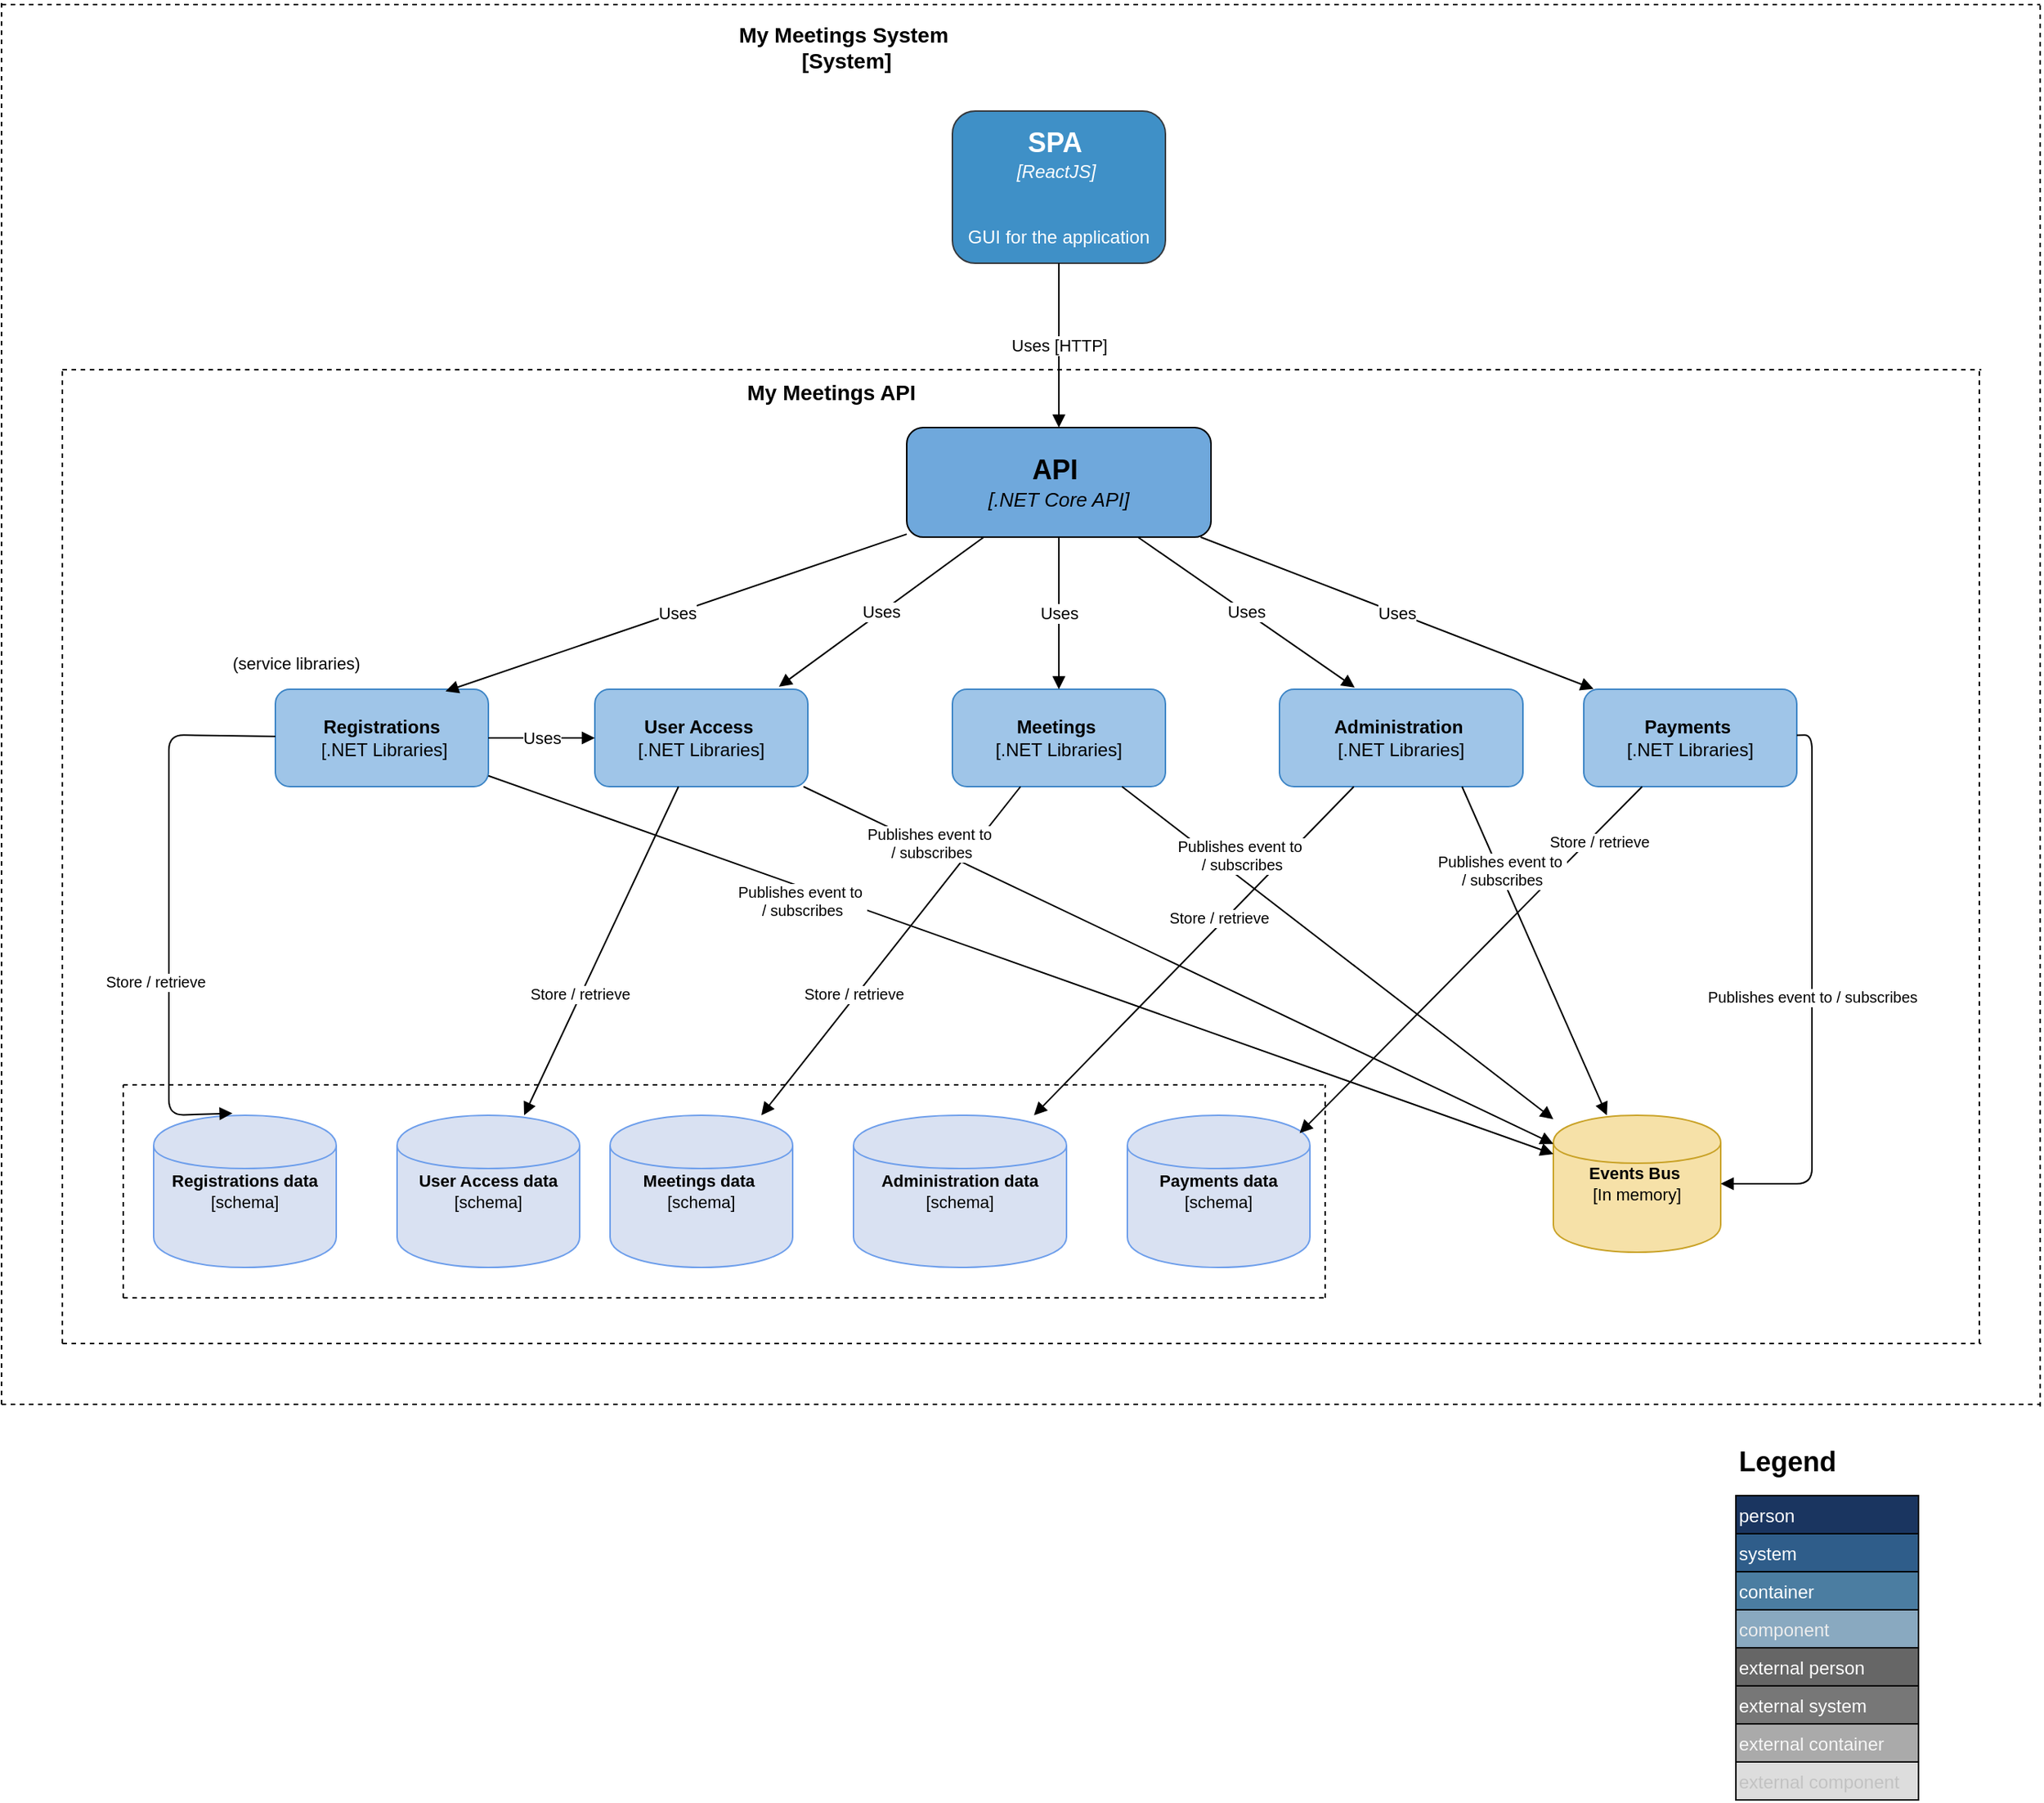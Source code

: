 <mxfile version="28.2.3">
  <diagram name="Page-1" id="48y4NVIk7CXHrmGBpPsR">
    <mxGraphModel grid="1" page="1" gridSize="10" guides="1" tooltips="1" connect="1" arrows="1" fold="1" pageScale="1" pageWidth="850" pageHeight="1100" math="0" shadow="0">
      <root>
        <mxCell id="0" />
        <mxCell id="1" parent="0" />
        <mxCell id="title" value="&lt;div&gt;My Meetings System&amp;nbsp;&lt;/div&gt;&lt;div&gt;[System]&lt;/div&gt;" style="text;html=1;fontSize=14;fontStyle=1;align=center;verticalAlign=middle;" vertex="1" parent="1">
          <mxGeometry x="440" y="90" width="310" height="36" as="geometry" />
        </mxCell>
        <mxCell id="api_sub" value="&lt;font style=&quot;font-size: 14px;&quot;&gt;&lt;b&gt;My Meetings API&lt;/b&gt;&lt;/font&gt;" style="text;html=1;fontSize=12;align=center;" vertex="1" parent="1">
          <mxGeometry x="450" y="320" width="270" height="38" as="geometry" />
        </mxCell>
        <mxCell id="spa" value="&lt;div&gt;&lt;font style=&quot;font-size: 18px; color: rgb(255, 255, 255);&quot;&gt;&lt;b&gt;SPA&lt;/b&gt;&amp;nbsp;&lt;/font&gt;&lt;/div&gt;&lt;div&gt;&lt;font style=&quot;color: rgb(255, 255, 255);&quot;&gt;&lt;i&gt;[ReactJS]&lt;/i&gt;&amp;nbsp;&lt;/font&gt;&lt;/div&gt;&lt;div&gt;&lt;font style=&quot;color: rgb(255, 255, 255);&quot;&gt;&lt;br&gt;&lt;/font&gt;&lt;/div&gt;&lt;div&gt;&lt;font style=&quot;color: rgb(255, 255, 255);&quot;&gt;&lt;br&gt;&lt;/font&gt;&lt;/div&gt;&lt;div&gt;&lt;font style=&quot;color: rgb(255, 255, 255);&quot;&gt;GUI for the application&lt;/font&gt;&lt;/div&gt;" style="rounded=1;whiteSpace=wrap;html=1;fillColor=light-dark(#3F90C7,#315A85);strokeColor=#36393d;fontSize=12;align=center;" vertex="1" parent="1">
          <mxGeometry x="665" y="150" width="140" height="100" as="geometry" />
        </mxCell>
        <mxCell id="api" value="&lt;div&gt;&lt;font style=&quot;color: rgb(0, 0, 0);&quot;&gt;&lt;font style=&quot;font-size: 18px;&quot;&gt;&lt;b style=&quot;&quot;&gt;API&lt;/b&gt;&lt;/font&gt;&lt;i style=&quot;&quot;&gt;&lt;font style=&quot;font-size: 18px;&quot;&gt;&lt;b&gt;&amp;nbsp;&lt;/b&gt;&lt;/font&gt;&lt;/i&gt;&lt;/font&gt;&lt;/div&gt;&lt;div&gt;&lt;i&gt;&lt;font style=&quot;color: rgb(0, 0, 0);&quot;&gt;[.NET Core API]&lt;/font&gt;&lt;/i&gt;&lt;/div&gt;" style="rounded=1;whiteSpace=wrap;html=1;fillColor=#6fa8dc;strokeColor=default;fontSize=13;fontColor=#ffffff;align=center;" vertex="1" parent="1">
          <mxGeometry x="635" y="358" width="200" height="72" as="geometry" />
        </mxCell>
        <mxCell id="m_reg" value="&lt;div&gt;&lt;b&gt;Registrations&lt;/b&gt;&lt;/div&gt;&lt;div&gt;&amp;nbsp;[.NET Libraries]&lt;/div&gt;" style="rounded=1;whiteSpace=wrap;html=1;fillColor=#9fc5e8;strokeColor=#3d85c6;fontSize=12;align=center;" vertex="1" parent="1">
          <mxGeometry x="220" y="530" width="140" height="64" as="geometry" />
        </mxCell>
        <mxCell id="m_ua" value="&lt;div&gt;&lt;b&gt;User Access&amp;nbsp;&lt;/b&gt;&lt;/div&gt;&lt;div&gt;[.NET Libraries]&lt;/div&gt;" style="rounded=1;whiteSpace=wrap;html=1;fillColor=#9fc5e8;strokeColor=#3d85c6;fontSize=12;align=center;" vertex="1" parent="1">
          <mxGeometry x="430" y="530" width="140" height="64" as="geometry" />
        </mxCell>
        <mxCell id="m_meet" value="&lt;div&gt;&lt;b&gt;Meetings&amp;nbsp;&lt;/b&gt;&lt;/div&gt;&lt;div&gt;[.NET Libraries]&lt;/div&gt;" style="rounded=1;whiteSpace=wrap;html=1;fillColor=#9fc5e8;strokeColor=#3d85c6;fontSize=12;align=center;" vertex="1" parent="1">
          <mxGeometry x="665" y="530" width="140" height="64" as="geometry" />
        </mxCell>
        <mxCell id="m_admin" value="&lt;div&gt;&lt;b&gt;Administration&amp;nbsp;&lt;/b&gt;&lt;/div&gt;&lt;div&gt;[.NET Libraries]&lt;/div&gt;" style="rounded=1;whiteSpace=wrap;html=1;fillColor=#9fc5e8;strokeColor=#3d85c6;fontSize=12;align=center;" vertex="1" parent="1">
          <mxGeometry x="880" y="530" width="160" height="64" as="geometry" />
        </mxCell>
        <mxCell id="m_pay" value="&lt;div&gt;&lt;b&gt;Payments&amp;nbsp;&lt;/b&gt;&lt;/div&gt;&lt;div&gt;[.NET Libraries]&lt;/div&gt;" style="rounded=1;whiteSpace=wrap;html=1;fillColor=#9fc5e8;strokeColor=#3d85c6;fontSize=12;align=center;" vertex="1" parent="1">
          <mxGeometry x="1080" y="530" width="140" height="64" as="geometry" />
        </mxCell>
        <mxCell id="d_reg" value="&lt;b&gt;Registrations data &lt;/b&gt;[schema]" style="shape=cylinder;whiteSpace=wrap;html=1;fillColor=#d9e1f2;strokeColor=#6d9eeb;fontSize=11;align=center;" vertex="1" parent="1">
          <mxGeometry x="140" y="810" width="120" height="100" as="geometry" />
        </mxCell>
        <mxCell id="d_ua" value="&lt;b&gt;User Access data&lt;/b&gt; [schema]" style="shape=cylinder;whiteSpace=wrap;html=1;fillColor=#d9e1f2;strokeColor=#6d9eeb;fontSize=11;align=center;" vertex="1" parent="1">
          <mxGeometry x="300" y="810" width="120" height="100" as="geometry" />
        </mxCell>
        <mxCell id="d_meet" value="&lt;div&gt;&lt;b&gt;Meetings data&lt;/b&gt;&amp;nbsp;&lt;/div&gt;&lt;div&gt;[schema]&lt;/div&gt;" style="shape=cylinder;whiteSpace=wrap;html=1;fillColor=#d9e1f2;strokeColor=#6d9eeb;fontSize=11;align=center;" vertex="1" parent="1">
          <mxGeometry x="440" y="810" width="120" height="100" as="geometry" />
        </mxCell>
        <mxCell id="d_admin" value="&lt;b&gt;Administration data &lt;/b&gt;[schema]" style="shape=cylinder;whiteSpace=wrap;html=1;fillColor=#d9e1f2;strokeColor=#6d9eeb;fontSize=11;align=center;" vertex="1" parent="1">
          <mxGeometry x="600" y="810" width="140" height="100" as="geometry" />
        </mxCell>
        <mxCell id="d_pay" value="&lt;b&gt;Payments data &lt;/b&gt;[schema]" style="shape=cylinder;whiteSpace=wrap;html=1;fillColor=#d9e1f2;strokeColor=#6d9eeb;fontSize=11;align=center;" vertex="1" parent="1">
          <mxGeometry x="780" y="810" width="120" height="100" as="geometry" />
        </mxCell>
        <mxCell id="bus" value="&lt;div&gt;&lt;b&gt;Events Bus&amp;nbsp;&lt;/b&gt;&lt;/div&gt;&lt;div&gt;[In memory]&lt;/div&gt;" style="shape=cylinder;whiteSpace=wrap;html=1;fillColor=#f6e1a8;strokeColor=#c9a227;fontSize=11;align=center;" vertex="1" parent="1">
          <mxGeometry x="1060" y="810" width="110" height="90" as="geometry" />
        </mxCell>
        <mxCell id="e_spa_api" value="Uses [HTTP]" style="endArrow=block;html=1;align=center;verticalAlign=middle;entryX=0.5;entryY=0;entryDx=0;entryDy=0;exitX=0.5;exitY=1;exitDx=0;exitDy=0;" edge="1" parent="1" source="spa" target="api">
          <mxGeometry relative="1" as="geometry">
            <mxPoint x="1175" y="423.137" as="sourcePoint" />
          </mxGeometry>
        </mxCell>
        <mxCell id="e_api_reg" value="Uses" style="endArrow=block;html=1;align=center;entryX=0.799;entryY=0.021;entryDx=0;entryDy=0;entryPerimeter=0;" edge="1" parent="1" source="api" target="m_reg">
          <mxGeometry relative="1" as="geometry" />
        </mxCell>
        <mxCell id="e_api_ua" value="Uses" style="endArrow=block;html=1;entryX=0.864;entryY=-0.026;entryDx=0;entryDy=0;entryPerimeter=0;" edge="1" parent="1" source="api" target="m_ua">
          <mxGeometry relative="1" as="geometry" />
        </mxCell>
        <mxCell id="e_api_meet" value="Uses" style="endArrow=block;html=1;entryX=0.5;entryY=0;entryDx=0;entryDy=0;" edge="1" parent="1" source="api" target="m_meet">
          <mxGeometry relative="1" as="geometry" />
        </mxCell>
        <mxCell id="e_api_admin" value="Uses" style="endArrow=block;html=1;entryX=0.309;entryY=-0.018;entryDx=0;entryDy=0;entryPerimeter=0;" edge="1" parent="1" source="api" target="m_admin">
          <mxGeometry relative="1" as="geometry" />
        </mxCell>
        <mxCell id="e_api_pay" value="Uses" style="endArrow=block;html=1;entryX=0.046;entryY=-0.003;entryDx=0;entryDy=0;entryPerimeter=0;" edge="1" parent="1" source="api" target="m_pay">
          <mxGeometry relative="1" as="geometry" />
        </mxCell>
        <mxCell id="e_reg_db" value="Store / retrieve" style="endArrow=block;html=1;fontSize=10;entryX=0.432;entryY=-0.013;entryDx=0;entryDy=0;entryPerimeter=0;" edge="1" parent="1" source="m_reg" target="d_reg">
          <mxGeometry x="0.283" y="-9" relative="1" as="geometry">
            <Array as="points">
              <mxPoint x="150" y="560" />
              <mxPoint x="150" y="810" />
            </Array>
            <mxPoint as="offset" />
          </mxGeometry>
        </mxCell>
        <mxCell id="e_ua_db" value="Store / retrieve" style="endArrow=block;html=1;fontSize=10;" edge="1" parent="1" source="m_ua" target="d_ua">
          <mxGeometry x="0.263" y="-1" relative="1" as="geometry">
            <mxPoint as="offset" />
          </mxGeometry>
        </mxCell>
        <mxCell id="e_meet_db" value="Store / retrieve" style="endArrow=block;html=1;fontSize=10;" edge="1" parent="1" source="m_meet" target="d_meet">
          <mxGeometry x="0.271" y="-2" relative="1" as="geometry">
            <mxPoint as="offset" />
          </mxGeometry>
        </mxCell>
        <mxCell id="e_admin_db" value="Store / retrieve" style="endArrow=block;html=1;fontSize=10;" edge="1" parent="1" source="m_admin" target="d_admin">
          <mxGeometry x="-0.18" y="-4" relative="1" as="geometry">
            <mxPoint as="offset" />
          </mxGeometry>
        </mxCell>
        <mxCell id="e_pay_db" value="Store / retrieve" style="endArrow=block;html=1;fontSize=10;entryX=0.944;entryY=0.117;entryDx=0;entryDy=0;entryPerimeter=0;" edge="1" parent="1" source="m_pay" target="d_pay">
          <mxGeometry x="-0.716" y="5" relative="1" as="geometry">
            <mxPoint x="1100" y="750" as="targetPoint" />
            <mxPoint as="offset" />
          </mxGeometry>
        </mxCell>
        <mxCell id="e_reg_bus" value="&lt;div&gt;Publishes event to&amp;nbsp;&lt;/div&gt;&lt;div&gt;/ subscribes&lt;/div&gt;" style="endArrow=block;html=1;fontSize=10;" edge="1" parent="1" source="m_reg" target="bus">
          <mxGeometry x="-0.404" y="-8" relative="1" as="geometry">
            <mxPoint as="offset" />
          </mxGeometry>
        </mxCell>
        <mxCell id="e_ua_bus" value="&lt;div&gt;Publishes event to&amp;nbsp;&lt;/div&gt;&lt;div&gt;/ subscribes&lt;/div&gt;" style="endArrow=block;html=1;fontSize=10;" edge="1" parent="1" source="m_ua" target="bus">
          <mxGeometry x="-0.665" y="3" relative="1" as="geometry">
            <mxPoint as="offset" />
          </mxGeometry>
        </mxCell>
        <mxCell id="e_meet_bus" value="&lt;div&gt;Publishes event to&amp;nbsp;&lt;/div&gt;&lt;div&gt;/ subscribes&lt;/div&gt;" style="endArrow=block;html=1;fontSize=10;" edge="1" parent="1" source="m_meet" target="bus">
          <mxGeometry x="-0.501" y="12" relative="1" as="geometry">
            <mxPoint as="offset" />
          </mxGeometry>
        </mxCell>
        <mxCell id="e_admin_bus" value="&lt;div&gt;Publishes event to&amp;nbsp;&lt;/div&gt;&lt;div&gt;/ subscribes&lt;/div&gt;" style="endArrow=block;html=1;fontSize=10;exitX=0.75;exitY=1;exitDx=0;exitDy=0;" edge="1" parent="1" source="m_admin" target="bus">
          <mxGeometry x="-0.482" y="1" relative="1" as="geometry">
            <mxPoint as="offset" />
          </mxGeometry>
        </mxCell>
        <mxCell id="e_pay_bus" value="Publishes event to / subscribes" style="endArrow=block;html=1;fontSize=10;" edge="1" parent="1" source="m_pay" target="bus">
          <mxGeometry relative="1" as="geometry">
            <Array as="points">
              <mxPoint x="1230" y="560" />
              <mxPoint x="1230" y="855" />
            </Array>
          </mxGeometry>
        </mxCell>
        <mxCell id="note_left" value="(service libraries)" style="text;html=1;fontSize=11;strokeColor=none;fillColor=none;" vertex="1" parent="1">
          <mxGeometry x="190" y="500" width="105" height="18" as="geometry" />
        </mxCell>
        <mxCell id="B5GNb587Tpf-H_gQbmZY-2" value="Uses" style="endArrow=block;html=1;align=center;entryX=0;entryY=0.5;entryDx=0;entryDy=0;exitX=1;exitY=0.5;exitDx=0;exitDy=0;" edge="1" parent="1" source="m_reg" target="m_ua">
          <mxGeometry relative="1" as="geometry">
            <mxPoint x="663" y="370" as="sourcePoint" />
            <mxPoint x="370" y="472" as="targetPoint" />
          </mxGeometry>
        </mxCell>
        <mxCell id="B5GNb587Tpf-H_gQbmZY-12" value="" style="endArrow=none;dashed=1;html=1;rounded=0;" edge="1" parent="1">
          <mxGeometry width="50" height="50" relative="1" as="geometry">
            <mxPoint x="40" y="1000" as="sourcePoint" />
            <mxPoint x="1380" y="1000" as="targetPoint" />
          </mxGeometry>
        </mxCell>
        <mxCell id="B5GNb587Tpf-H_gQbmZY-13" value="" style="endArrow=none;dashed=1;html=1;rounded=0;" edge="1" parent="1">
          <mxGeometry width="50" height="50" relative="1" as="geometry">
            <mxPoint x="40" y="1000" as="sourcePoint" />
            <mxPoint x="40" y="78.462" as="targetPoint" />
          </mxGeometry>
        </mxCell>
        <mxCell id="B5GNb587Tpf-H_gQbmZY-14" value="" style="endArrow=none;dashed=1;html=1;rounded=0;" edge="1" parent="1">
          <mxGeometry width="50" height="50" relative="1" as="geometry">
            <mxPoint x="40" y="80" as="sourcePoint" />
            <mxPoint x="1380" y="80" as="targetPoint" />
          </mxGeometry>
        </mxCell>
        <mxCell id="B5GNb587Tpf-H_gQbmZY-15" value="" style="endArrow=none;dashed=1;html=1;rounded=0;" edge="1" parent="1">
          <mxGeometry width="50" height="50" relative="1" as="geometry">
            <mxPoint x="1380" y="1001.538" as="sourcePoint" />
            <mxPoint x="1380" y="80" as="targetPoint" />
          </mxGeometry>
        </mxCell>
        <mxCell id="B5GNb587Tpf-H_gQbmZY-16" value="" style="endArrow=none;dashed=1;html=1;rounded=0;" edge="1" parent="1">
          <mxGeometry width="50" height="50" relative="1" as="geometry">
            <mxPoint x="1340" y="960" as="sourcePoint" />
            <mxPoint x="1340" y="320" as="targetPoint" />
          </mxGeometry>
        </mxCell>
        <mxCell id="B5GNb587Tpf-H_gQbmZY-17" value="" style="endArrow=none;dashed=1;html=1;rounded=0;" edge="1" parent="1">
          <mxGeometry width="50" height="50" relative="1" as="geometry">
            <mxPoint x="80" y="960" as="sourcePoint" />
            <mxPoint x="1341.25" y="960" as="targetPoint" />
          </mxGeometry>
        </mxCell>
        <mxCell id="B5GNb587Tpf-H_gQbmZY-18" value="" style="endArrow=none;dashed=1;html=1;rounded=0;" edge="1" parent="1">
          <mxGeometry width="50" height="50" relative="1" as="geometry">
            <mxPoint x="80" y="960" as="sourcePoint" />
            <mxPoint x="80" y="320" as="targetPoint" />
          </mxGeometry>
        </mxCell>
        <mxCell id="B5GNb587Tpf-H_gQbmZY-19" value="" style="endArrow=none;dashed=1;html=1;rounded=0;" edge="1" parent="1">
          <mxGeometry width="50" height="50" relative="1" as="geometry">
            <mxPoint x="80" y="320" as="sourcePoint" />
            <mxPoint x="1341.25" y="320" as="targetPoint" />
          </mxGeometry>
        </mxCell>
        <mxCell id="B5GNb587Tpf-H_gQbmZY-20" value="" style="endArrow=none;dashed=1;html=1;rounded=0;" edge="1" parent="1">
          <mxGeometry width="50" height="50" relative="1" as="geometry">
            <mxPoint x="120" y="790" as="sourcePoint" />
            <mxPoint x="910" y="790" as="targetPoint" />
          </mxGeometry>
        </mxCell>
        <mxCell id="B5GNb587Tpf-H_gQbmZY-21" value="" style="endArrow=none;dashed=1;html=1;rounded=0;" edge="1" parent="1">
          <mxGeometry width="50" height="50" relative="1" as="geometry">
            <mxPoint x="120" y="930" as="sourcePoint" />
            <mxPoint x="910" y="930" as="targetPoint" />
          </mxGeometry>
        </mxCell>
        <mxCell id="B5GNb587Tpf-H_gQbmZY-22" value="" style="endArrow=none;dashed=1;html=1;rounded=0;" edge="1" parent="1">
          <mxGeometry width="50" height="50" relative="1" as="geometry">
            <mxPoint x="120" y="930" as="sourcePoint" />
            <mxPoint x="120" y="790" as="targetPoint" />
          </mxGeometry>
        </mxCell>
        <mxCell id="B5GNb587Tpf-H_gQbmZY-23" value="" style="endArrow=none;dashed=1;html=1;rounded=0;" edge="1" parent="1">
          <mxGeometry width="50" height="50" relative="1" as="geometry">
            <mxPoint x="910" y="930" as="sourcePoint" />
            <mxPoint x="910" y="790" as="targetPoint" />
          </mxGeometry>
        </mxCell>
        <mxCell id="BiUdJknU8LATcOOY5-os-1" value="Legend" style="text;fontStyle=1;fontSize=18;fontColor=#000000;" vertex="1" parent="1">
          <mxGeometry x="1180" y="1020" width="120" height="25" as="geometry" />
        </mxCell>
        <mxCell id="BiUdJknU8LATcOOY5-os-2" value="person" style="shape=rectangle;fillColor=#1A3560;fontColor=#FFFFFF;align=left;verticalAlign=middle;" vertex="1" parent="1">
          <mxGeometry x="1180" y="1060" width="120" height="25" as="geometry" />
        </mxCell>
        <mxCell id="BiUdJknU8LATcOOY5-os-3" value="system" style="shape=rectangle;fillColor=#2F5D8A;fontColor=#FFFFFF;align=left;verticalAlign=middle;" vertex="1" parent="1">
          <mxGeometry x="1180" y="1085" width="120" height="25" as="geometry" />
        </mxCell>
        <mxCell id="BiUdJknU8LATcOOY5-os-4" value="container" style="shape=rectangle;fillColor=#4B7DA1;fontColor=#FFFFFF;align=left;verticalAlign=middle;" vertex="1" parent="1">
          <mxGeometry x="1180" y="1110" width="120" height="25" as="geometry" />
        </mxCell>
        <mxCell id="BiUdJknU8LATcOOY5-os-5" value="component" style="shape=rectangle;fillColor=#89A9C0;fontColor=#EDEDED;align=left;verticalAlign=middle;" vertex="1" parent="1">
          <mxGeometry x="1180" y="1135" width="120" height="25" as="geometry" />
        </mxCell>
        <mxCell id="BiUdJknU8LATcOOY5-os-6" value="external person" style="shape=rectangle;fillColor=#666666;fontColor=#FFFFFF;align=left;verticalAlign=middle;" vertex="1" parent="1">
          <mxGeometry x="1180" y="1160" width="120" height="25" as="geometry" />
        </mxCell>
        <mxCell id="BiUdJknU8LATcOOY5-os-7" value="external system" style="shape=rectangle;fillColor=#777777;fontColor=#FFFFFF;align=left;verticalAlign=middle;" vertex="1" parent="1">
          <mxGeometry x="1180" y="1185" width="120" height="25" as="geometry" />
        </mxCell>
        <mxCell id="BiUdJknU8LATcOOY5-os-8" value="external container" style="shape=rectangle;fillColor=#AAAAAA;fontColor=#F6F6F6;align=left;verticalAlign=middle;" vertex="1" parent="1">
          <mxGeometry x="1180" y="1210" width="120" height="25" as="geometry" />
        </mxCell>
        <mxCell id="BiUdJknU8LATcOOY5-os-9" value="external component" style="shape=rectangle;fillColor=#DDDDDD;fontColor=#C2C2C2;align=left;verticalAlign=middle;" vertex="1" parent="1">
          <mxGeometry x="1180" y="1235" width="120" height="25" as="geometry" />
        </mxCell>
      </root>
    </mxGraphModel>
  </diagram>
</mxfile>
